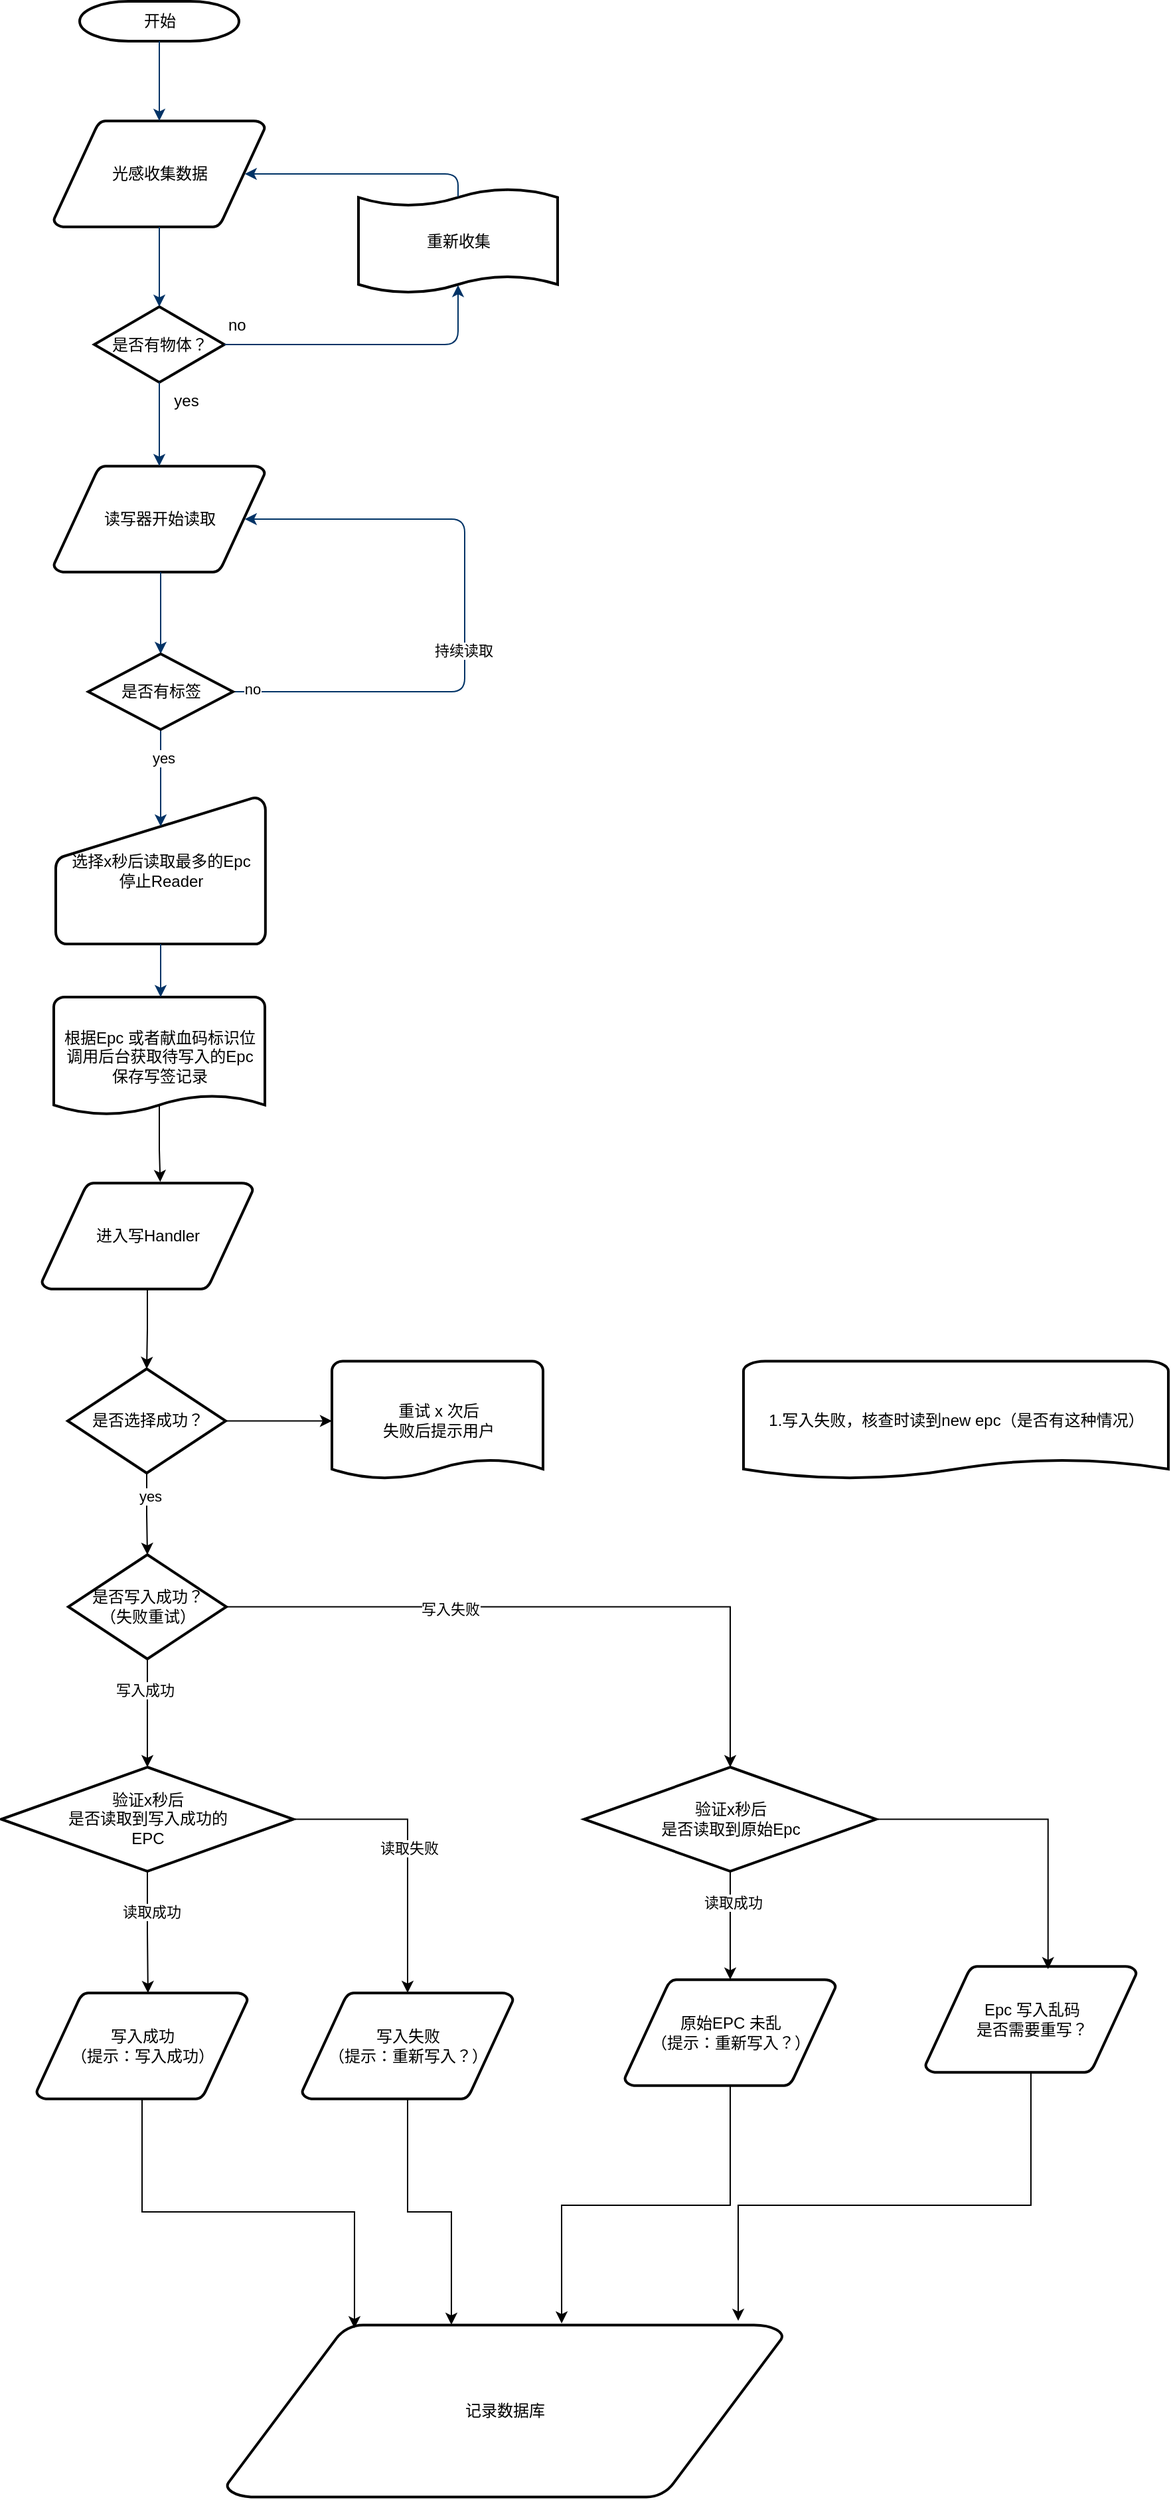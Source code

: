 <mxfile version="24.8.0">
  <diagram id="6a731a19-8d31-9384-78a2-239565b7b9f0" name="Page-1">
    <mxGraphModel dx="1204" dy="621" grid="1" gridSize="10" guides="1" tooltips="1" connect="1" arrows="1" fold="1" page="1" pageScale="1" pageWidth="1169" pageHeight="827" background="none" math="0" shadow="0">
      <root>
        <mxCell id="0" />
        <mxCell id="1" parent="0" />
        <mxCell id="2" value="开始" style="shape=mxgraph.flowchart.terminator;strokeWidth=2;gradientColor=none;gradientDirection=north;fontStyle=0;html=1;" parent="1" vertex="1">
          <mxGeometry x="260" y="160" width="120" height="30" as="geometry" />
        </mxCell>
        <mxCell id="4" value="读写器开始读取" style="shape=mxgraph.flowchart.data;strokeWidth=2;gradientColor=none;gradientDirection=north;fontStyle=0;html=1;" parent="1" vertex="1">
          <mxGeometry x="240.5" y="510" width="159" height="80" as="geometry" />
        </mxCell>
        <mxCell id="5" value="光感收集数据" style="shape=mxgraph.flowchart.data;strokeWidth=2;gradientColor=none;gradientDirection=north;fontStyle=0;html=1;" parent="1" vertex="1">
          <mxGeometry x="240.5" y="250" width="159" height="80" as="geometry" />
        </mxCell>
        <mxCell id="6" value="是否有物体？" style="shape=mxgraph.flowchart.decision;strokeWidth=2;gradientColor=none;gradientDirection=north;fontStyle=0;html=1;" parent="1" vertex="1">
          <mxGeometry x="271" y="390" width="98" height="57" as="geometry" />
        </mxCell>
        <mxCell id="7" style="fontStyle=1;strokeColor=#003366;strokeWidth=1;html=1;entryX=0.5;entryY=0;entryDx=0;entryDy=0;entryPerimeter=0;" parent="1" source="2" target="5" edge="1">
          <mxGeometry relative="1" as="geometry">
            <mxPoint x="320" y="130" as="targetPoint" />
          </mxGeometry>
        </mxCell>
        <mxCell id="9" style="entryX=0.5;entryY=0;entryPerimeter=0;fontStyle=1;strokeColor=#003366;strokeWidth=1;html=1;" parent="1" source="5" target="6" edge="1">
          <mxGeometry relative="1" as="geometry" />
        </mxCell>
        <mxCell id="10" value="" style="edgeStyle=elbowEdgeStyle;elbow=horizontal;entryX=0.5;entryY=0.91;entryPerimeter=0;exitX=1;exitY=0.5;exitPerimeter=0;fontStyle=1;strokeColor=#003366;strokeWidth=1;html=1;" parent="1" source="6" target="51" edge="1">
          <mxGeometry x="381" y="28.5" width="100" height="100" as="geometry">
            <mxPoint x="750" y="447" as="sourcePoint" />
            <mxPoint x="765.395" y="318.5" as="targetPoint" />
            <Array as="points">
              <mxPoint x="545" y="400" />
            </Array>
          </mxGeometry>
        </mxCell>
        <mxCell id="11" value="no" style="text;fontStyle=0;html=1;strokeColor=none;gradientColor=none;fillColor=none;strokeWidth=2;" parent="1" vertex="1">
          <mxGeometry x="370" y="390" width="40" height="26" as="geometry" />
        </mxCell>
        <mxCell id="12" value="" style="edgeStyle=elbowEdgeStyle;elbow=horizontal;fontColor=#001933;fontStyle=1;strokeColor=#003366;strokeWidth=1;html=1;" parent="1" source="6" target="4" edge="1">
          <mxGeometry width="100" height="100" as="geometry">
            <mxPoint y="100" as="sourcePoint" />
            <mxPoint x="100" as="targetPoint" />
          </mxGeometry>
        </mxCell>
        <mxCell id="14" value="yes" style="text;fontStyle=0;html=1;strokeColor=none;gradientColor=none;fillColor=none;strokeWidth=2;align=center;" parent="1" vertex="1">
          <mxGeometry x="320" y="447" width="40" height="26" as="geometry" />
        </mxCell>
        <mxCell id="17" value="" style="edgeStyle=elbowEdgeStyle;elbow=horizontal;fontStyle=1;strokeColor=#003366;strokeWidth=1;html=1;entryX=0.5;entryY=0;entryDx=0;entryDy=0;entryPerimeter=0;" parent="1" source="4" target="-VFkh3BsfnPw2SD_qIt7-55" edge="1">
          <mxGeometry width="100" height="100" as="geometry">
            <mxPoint y="100" as="sourcePoint" />
            <mxPoint x="320.167" y="640" as="targetPoint" />
          </mxGeometry>
        </mxCell>
        <mxCell id="19" value="" style="edgeStyle=elbowEdgeStyle;elbow=vertical;exitX=1;exitY=0.5;exitPerimeter=0;fontStyle=1;strokeColor=#003366;strokeWidth=1;html=1;exitDx=0;exitDy=0;entryX=0.905;entryY=0.5;entryDx=0;entryDy=0;entryPerimeter=0;" parent="1" source="-VFkh3BsfnPw2SD_qIt7-55" target="4" edge="1">
          <mxGeometry width="100" height="100" as="geometry">
            <mxPoint x="384.395" y="680" as="sourcePoint" />
            <mxPoint x="480" y="680" as="targetPoint" />
            <Array as="points">
              <mxPoint x="550" y="620" />
            </Array>
          </mxGeometry>
        </mxCell>
        <mxCell id="-VFkh3BsfnPw2SD_qIt7-57" value="持续读取" style="edgeLabel;html=1;align=center;verticalAlign=middle;resizable=0;points=[];" parent="19" vertex="1" connectable="0">
          <mxGeometry relative="1" as="geometry">
            <mxPoint x="-1" y="29" as="offset" />
          </mxGeometry>
        </mxCell>
        <mxCell id="-VFkh3BsfnPw2SD_qIt7-58" value="no" style="edgeLabel;html=1;align=center;verticalAlign=middle;resizable=0;points=[];" parent="19" vertex="1" connectable="0">
          <mxGeometry relative="1" as="geometry">
            <mxPoint x="-160" y="58" as="offset" />
          </mxGeometry>
        </mxCell>
        <mxCell id="20" value="选择x秒后读取最多的Epc&lt;br&gt;停止Reader" style="shape=mxgraph.flowchart.manual_input;strokeWidth=2;gradientColor=none;gradientDirection=north;fontStyle=0;html=1;" parent="1" vertex="1">
          <mxGeometry x="242" y="760" width="158" height="110" as="geometry" />
        </mxCell>
        <mxCell id="21" value="" style="edgeStyle=elbowEdgeStyle;elbow=horizontal;entryX=0.5;entryY=0.195;entryPerimeter=0;fontStyle=1;strokeColor=#003366;strokeWidth=1;html=1;exitX=0.5;exitY=1;exitDx=0;exitDy=0;exitPerimeter=0;" parent="1" source="-VFkh3BsfnPw2SD_qIt7-55" target="20" edge="1">
          <mxGeometry width="100" height="100" as="geometry">
            <mxPoint x="321" y="720" as="sourcePoint" />
            <mxPoint x="100" as="targetPoint" />
          </mxGeometry>
        </mxCell>
        <mxCell id="-VFkh3BsfnPw2SD_qIt7-59" value="yes" style="edgeLabel;html=1;align=center;verticalAlign=middle;resizable=0;points=[];" parent="21" vertex="1" connectable="0">
          <mxGeometry relative="1" as="geometry">
            <mxPoint x="2" y="-15" as="offset" />
          </mxGeometry>
        </mxCell>
        <mxCell id="22" value="根据Epc 或者献血码标识位&lt;br&gt;&lt;div&gt;调用后台获取待写入的Epc&lt;br&gt;保存写签记录&lt;/div&gt;" style="shape=mxgraph.flowchart.document;strokeWidth=2;gradientColor=none;gradientDirection=north;fontStyle=0;html=1;" parent="1" vertex="1">
          <mxGeometry x="240.5" y="910" width="159" height="90" as="geometry" />
        </mxCell>
        <mxCell id="23" value="" style="edgeStyle=elbowEdgeStyle;elbow=horizontal;exitX=0.5;exitY=1;exitPerimeter=0;fontStyle=1;strokeColor=#003366;strokeWidth=1;html=1;" parent="1" source="20" target="22" edge="1">
          <mxGeometry width="100" height="100" as="geometry">
            <mxPoint y="100" as="sourcePoint" />
            <mxPoint x="100" as="targetPoint" />
          </mxGeometry>
        </mxCell>
        <mxCell id="51" value="重新收集" style="shape=mxgraph.flowchart.paper_tape;strokeWidth=2;gradientColor=none;gradientDirection=north;fontStyle=0;html=1;" parent="1" vertex="1">
          <mxGeometry x="470" y="300" width="150" height="81" as="geometry" />
        </mxCell>
        <mxCell id="52" value="" style="edgeStyle=elbowEdgeStyle;elbow=horizontal;exitX=0.5;exitY=0.09;exitPerimeter=0;entryX=0.905;entryY=0.5;entryPerimeter=0;fontStyle=1;strokeColor=#003366;strokeWidth=1;html=1;" parent="1" source="51" target="5" edge="1">
          <mxGeometry width="100" height="100" as="geometry">
            <mxPoint y="100" as="sourcePoint" />
            <mxPoint x="100" as="targetPoint" />
            <Array as="points">
              <mxPoint x="545" y="300" />
            </Array>
          </mxGeometry>
        </mxCell>
        <mxCell id="-VFkh3BsfnPw2SD_qIt7-55" value="是否有标签" style="shape=mxgraph.flowchart.decision;strokeWidth=2;gradientColor=none;gradientDirection=north;fontStyle=0;html=1;" parent="1" vertex="1">
          <mxGeometry x="266.5" y="651.5" width="109" height="57" as="geometry" />
        </mxCell>
        <mxCell id="-VFkh3BsfnPw2SD_qIt7-71" style="edgeStyle=orthogonalEdgeStyle;rounded=0;orthogonalLoop=1;jettySize=auto;html=1;" parent="1" source="-VFkh3BsfnPw2SD_qIt7-65" target="-VFkh3BsfnPw2SD_qIt7-67" edge="1">
          <mxGeometry relative="1" as="geometry" />
        </mxCell>
        <mxCell id="-VFkh3BsfnPw2SD_qIt7-65" value="进入写Handler" style="shape=mxgraph.flowchart.data;strokeWidth=2;gradientColor=none;gradientDirection=north;fontStyle=0;html=1;" parent="1" vertex="1">
          <mxGeometry x="231.5" y="1050" width="159" height="80" as="geometry" />
        </mxCell>
        <mxCell id="-VFkh3BsfnPw2SD_qIt7-66" style="edgeStyle=orthogonalEdgeStyle;rounded=0;orthogonalLoop=1;jettySize=auto;html=1;entryX=0.561;entryY=-0.01;entryDx=0;entryDy=0;entryPerimeter=0;exitX=0.5;exitY=0.9;exitDx=0;exitDy=0;exitPerimeter=0;" parent="1" source="22" target="-VFkh3BsfnPw2SD_qIt7-65" edge="1">
          <mxGeometry relative="1" as="geometry" />
        </mxCell>
        <mxCell id="-VFkh3BsfnPw2SD_qIt7-67" value="是否选择成功？" style="shape=mxgraph.flowchart.decision;strokeWidth=2;gradientColor=none;gradientDirection=north;fontStyle=0;html=1;" parent="1" vertex="1">
          <mxGeometry x="251" y="1190" width="119" height="78.5" as="geometry" />
        </mxCell>
        <mxCell id="-VFkh3BsfnPw2SD_qIt7-68" value="重试 x 次后&lt;div&gt;失败后提示用户&lt;/div&gt;" style="shape=mxgraph.flowchart.document;strokeWidth=2;gradientColor=none;gradientDirection=north;fontStyle=0;html=1;" parent="1" vertex="1">
          <mxGeometry x="450" y="1184.25" width="159" height="90" as="geometry" />
        </mxCell>
        <mxCell id="-VFkh3BsfnPw2SD_qIt7-69" value="是否写入成功？&lt;br&gt;（失败重试）" style="shape=mxgraph.flowchart.decision;strokeWidth=2;gradientColor=none;gradientDirection=north;fontStyle=0;html=1;" parent="1" vertex="1">
          <mxGeometry x="251.5" y="1330" width="119" height="78.5" as="geometry" />
        </mxCell>
        <mxCell id="-VFkh3BsfnPw2SD_qIt7-70" value="验证x秒后&lt;br&gt;是否读取到写入成功的&lt;div&gt;EPC&lt;/div&gt;" style="shape=mxgraph.flowchart.decision;strokeWidth=2;gradientColor=none;gradientDirection=north;fontStyle=0;html=1;" parent="1" vertex="1">
          <mxGeometry x="201" y="1490" width="220" height="78.5" as="geometry" />
        </mxCell>
        <mxCell id="-VFkh3BsfnPw2SD_qIt7-75" style="edgeStyle=orthogonalEdgeStyle;rounded=0;orthogonalLoop=1;jettySize=auto;html=1;entryX=0.5;entryY=0;entryDx=0;entryDy=0;entryPerimeter=0;" parent="1" source="-VFkh3BsfnPw2SD_qIt7-67" target="-VFkh3BsfnPw2SD_qIt7-69" edge="1">
          <mxGeometry relative="1" as="geometry" />
        </mxCell>
        <mxCell id="-VFkh3BsfnPw2SD_qIt7-76" value="yes" style="edgeLabel;html=1;align=center;verticalAlign=middle;resizable=0;points=[];" parent="-VFkh3BsfnPw2SD_qIt7-75" vertex="1" connectable="0">
          <mxGeometry x="-0.43" y="2" relative="1" as="geometry">
            <mxPoint as="offset" />
          </mxGeometry>
        </mxCell>
        <mxCell id="-VFkh3BsfnPw2SD_qIt7-79" style="edgeStyle=orthogonalEdgeStyle;rounded=0;orthogonalLoop=1;jettySize=auto;html=1;entryX=0.5;entryY=0;entryDx=0;entryDy=0;entryPerimeter=0;" parent="1" source="-VFkh3BsfnPw2SD_qIt7-69" target="-VFkh3BsfnPw2SD_qIt7-70" edge="1">
          <mxGeometry relative="1" as="geometry" />
        </mxCell>
        <mxCell id="-VFkh3BsfnPw2SD_qIt7-80" value="写入成功" style="edgeLabel;html=1;align=center;verticalAlign=middle;resizable=0;points=[];" parent="-VFkh3BsfnPw2SD_qIt7-79" vertex="1" connectable="0">
          <mxGeometry x="-0.422" y="-2" relative="1" as="geometry">
            <mxPoint as="offset" />
          </mxGeometry>
        </mxCell>
        <mxCell id="-VFkh3BsfnPw2SD_qIt7-81" style="edgeStyle=orthogonalEdgeStyle;rounded=0;orthogonalLoop=1;jettySize=auto;html=1;entryX=0;entryY=0.5;entryDx=0;entryDy=0;entryPerimeter=0;" parent="1" source="-VFkh3BsfnPw2SD_qIt7-67" target="-VFkh3BsfnPw2SD_qIt7-68" edge="1">
          <mxGeometry relative="1" as="geometry" />
        </mxCell>
        <mxCell id="-VFkh3BsfnPw2SD_qIt7-84" value="写入成功&lt;br&gt;（提示：写入成功）" style="shape=mxgraph.flowchart.data;strokeWidth=2;gradientColor=none;gradientDirection=north;fontStyle=0;html=1;" parent="1" vertex="1">
          <mxGeometry x="227.5" y="1660" width="159" height="80" as="geometry" />
        </mxCell>
        <mxCell id="5l99on6ANd_aUowF-hH1-57" value="验证x秒后&lt;br&gt;是否读取到原始Epc" style="shape=mxgraph.flowchart.decision;strokeWidth=2;gradientColor=none;gradientDirection=north;fontStyle=0;html=1;" parent="1" vertex="1">
          <mxGeometry x="640" y="1490" width="220" height="78.5" as="geometry" />
        </mxCell>
        <mxCell id="5l99on6ANd_aUowF-hH1-58" style="edgeStyle=orthogonalEdgeStyle;rounded=0;orthogonalLoop=1;jettySize=auto;html=1;entryX=0.5;entryY=0;entryDx=0;entryDy=0;entryPerimeter=0;" parent="1" source="-VFkh3BsfnPw2SD_qIt7-69" target="5l99on6ANd_aUowF-hH1-57" edge="1">
          <mxGeometry relative="1" as="geometry" />
        </mxCell>
        <mxCell id="5l99on6ANd_aUowF-hH1-59" value="写入失败" style="edgeLabel;html=1;align=center;verticalAlign=middle;resizable=0;points=[];" parent="5l99on6ANd_aUowF-hH1-58" vertex="1" connectable="0">
          <mxGeometry x="-0.328" y="-1" relative="1" as="geometry">
            <mxPoint as="offset" />
          </mxGeometry>
        </mxCell>
        <mxCell id="5l99on6ANd_aUowF-hH1-60" style="edgeStyle=orthogonalEdgeStyle;rounded=0;orthogonalLoop=1;jettySize=auto;html=1;entryX=0.528;entryY=0.001;entryDx=0;entryDy=0;entryPerimeter=0;" parent="1" source="-VFkh3BsfnPw2SD_qIt7-70" target="-VFkh3BsfnPw2SD_qIt7-84" edge="1">
          <mxGeometry relative="1" as="geometry" />
        </mxCell>
        <mxCell id="5l99on6ANd_aUowF-hH1-61" value="读取成功" style="edgeLabel;html=1;align=center;verticalAlign=middle;resizable=0;points=[];" parent="5l99on6ANd_aUowF-hH1-60" vertex="1" connectable="0">
          <mxGeometry x="-0.344" y="3" relative="1" as="geometry">
            <mxPoint as="offset" />
          </mxGeometry>
        </mxCell>
        <mxCell id="5l99on6ANd_aUowF-hH1-62" value="写入失败&lt;br&gt;（提示：重新写入？）" style="shape=mxgraph.flowchart.data;strokeWidth=2;gradientColor=none;gradientDirection=north;fontStyle=0;html=1;" parent="1" vertex="1">
          <mxGeometry x="427.5" y="1660" width="159" height="80" as="geometry" />
        </mxCell>
        <mxCell id="5l99on6ANd_aUowF-hH1-63" style="edgeStyle=orthogonalEdgeStyle;rounded=0;orthogonalLoop=1;jettySize=auto;html=1;entryX=0.5;entryY=0;entryDx=0;entryDy=0;entryPerimeter=0;" parent="1" source="-VFkh3BsfnPw2SD_qIt7-70" target="5l99on6ANd_aUowF-hH1-62" edge="1">
          <mxGeometry relative="1" as="geometry" />
        </mxCell>
        <mxCell id="5l99on6ANd_aUowF-hH1-67" value="读取失败" style="edgeLabel;html=1;align=center;verticalAlign=middle;resizable=0;points=[];" parent="5l99on6ANd_aUowF-hH1-63" vertex="1" connectable="0">
          <mxGeometry x="-0.007" y="1" relative="1" as="geometry">
            <mxPoint as="offset" />
          </mxGeometry>
        </mxCell>
        <mxCell id="5l99on6ANd_aUowF-hH1-64" value="原始EPC 未乱&lt;br&gt;（提示：重新写入？）" style="shape=mxgraph.flowchart.data;strokeWidth=2;gradientColor=none;gradientDirection=north;fontStyle=0;html=1;" parent="1" vertex="1">
          <mxGeometry x="670.5" y="1650" width="159" height="80" as="geometry" />
        </mxCell>
        <mxCell id="5l99on6ANd_aUowF-hH1-65" value="Epc 写入乱码&lt;br&gt;是否需要重写？" style="shape=mxgraph.flowchart.data;strokeWidth=2;gradientColor=none;gradientDirection=north;fontStyle=0;html=1;" parent="1" vertex="1">
          <mxGeometry x="897" y="1640" width="159" height="80" as="geometry" />
        </mxCell>
        <mxCell id="5l99on6ANd_aUowF-hH1-66" style="edgeStyle=orthogonalEdgeStyle;rounded=0;orthogonalLoop=1;jettySize=auto;html=1;entryX=0.5;entryY=0;entryDx=0;entryDy=0;entryPerimeter=0;" parent="1" source="5l99on6ANd_aUowF-hH1-57" target="5l99on6ANd_aUowF-hH1-64" edge="1">
          <mxGeometry relative="1" as="geometry" />
        </mxCell>
        <mxCell id="5l99on6ANd_aUowF-hH1-68" value="读取成功" style="edgeLabel;html=1;align=center;verticalAlign=middle;resizable=0;points=[];" parent="5l99on6ANd_aUowF-hH1-66" vertex="1" connectable="0">
          <mxGeometry x="-0.428" y="2" relative="1" as="geometry">
            <mxPoint as="offset" />
          </mxGeometry>
        </mxCell>
        <mxCell id="5l99on6ANd_aUowF-hH1-69" style="edgeStyle=orthogonalEdgeStyle;rounded=0;orthogonalLoop=1;jettySize=auto;html=1;entryX=0.581;entryY=0.027;entryDx=0;entryDy=0;entryPerimeter=0;" parent="1" source="5l99on6ANd_aUowF-hH1-57" target="5l99on6ANd_aUowF-hH1-65" edge="1">
          <mxGeometry relative="1" as="geometry" />
        </mxCell>
        <mxCell id="5l99on6ANd_aUowF-hH1-70" value="记录数据库" style="shape=mxgraph.flowchart.data;strokeWidth=2;gradientColor=none;gradientDirection=north;fontStyle=0;html=1;" parent="1" vertex="1">
          <mxGeometry x="370.5" y="1910" width="419.5" height="130" as="geometry" />
        </mxCell>
        <mxCell id="5l99on6ANd_aUowF-hH1-71" style="edgeStyle=orthogonalEdgeStyle;rounded=0;orthogonalLoop=1;jettySize=auto;html=1;entryX=0.23;entryY=0.02;entryDx=0;entryDy=0;entryPerimeter=0;" parent="1" source="-VFkh3BsfnPw2SD_qIt7-84" target="5l99on6ANd_aUowF-hH1-70" edge="1">
          <mxGeometry relative="1" as="geometry" />
        </mxCell>
        <mxCell id="5l99on6ANd_aUowF-hH1-72" style="edgeStyle=orthogonalEdgeStyle;rounded=0;orthogonalLoop=1;jettySize=auto;html=1;entryX=0.404;entryY=0;entryDx=0;entryDy=0;entryPerimeter=0;" parent="1" source="5l99on6ANd_aUowF-hH1-62" target="5l99on6ANd_aUowF-hH1-70" edge="1">
          <mxGeometry relative="1" as="geometry" />
        </mxCell>
        <mxCell id="5l99on6ANd_aUowF-hH1-73" style="edgeStyle=orthogonalEdgeStyle;rounded=0;orthogonalLoop=1;jettySize=auto;html=1;entryX=0.602;entryY=-0.008;entryDx=0;entryDy=0;entryPerimeter=0;" parent="1" source="5l99on6ANd_aUowF-hH1-64" target="5l99on6ANd_aUowF-hH1-70" edge="1">
          <mxGeometry relative="1" as="geometry" />
        </mxCell>
        <mxCell id="5l99on6ANd_aUowF-hH1-75" style="edgeStyle=orthogonalEdgeStyle;rounded=0;orthogonalLoop=1;jettySize=auto;html=1;entryX=0.919;entryY=-0.023;entryDx=0;entryDy=0;entryPerimeter=0;" parent="1" source="5l99on6ANd_aUowF-hH1-65" target="5l99on6ANd_aUowF-hH1-70" edge="1">
          <mxGeometry relative="1" as="geometry">
            <Array as="points">
              <mxPoint x="977" y="1820" />
              <mxPoint x="756" y="1820" />
            </Array>
          </mxGeometry>
        </mxCell>
        <mxCell id="rIQcrwHjgIx_UqIxxkkd-52" value="1.写入失败，核查时读到new epc（是否有这种情况）" style="shape=mxgraph.flowchart.document;strokeWidth=2;gradientColor=none;gradientDirection=north;fontStyle=0;html=1;" vertex="1" parent="1">
          <mxGeometry x="760" y="1184.25" width="320" height="90" as="geometry" />
        </mxCell>
      </root>
    </mxGraphModel>
  </diagram>
</mxfile>
